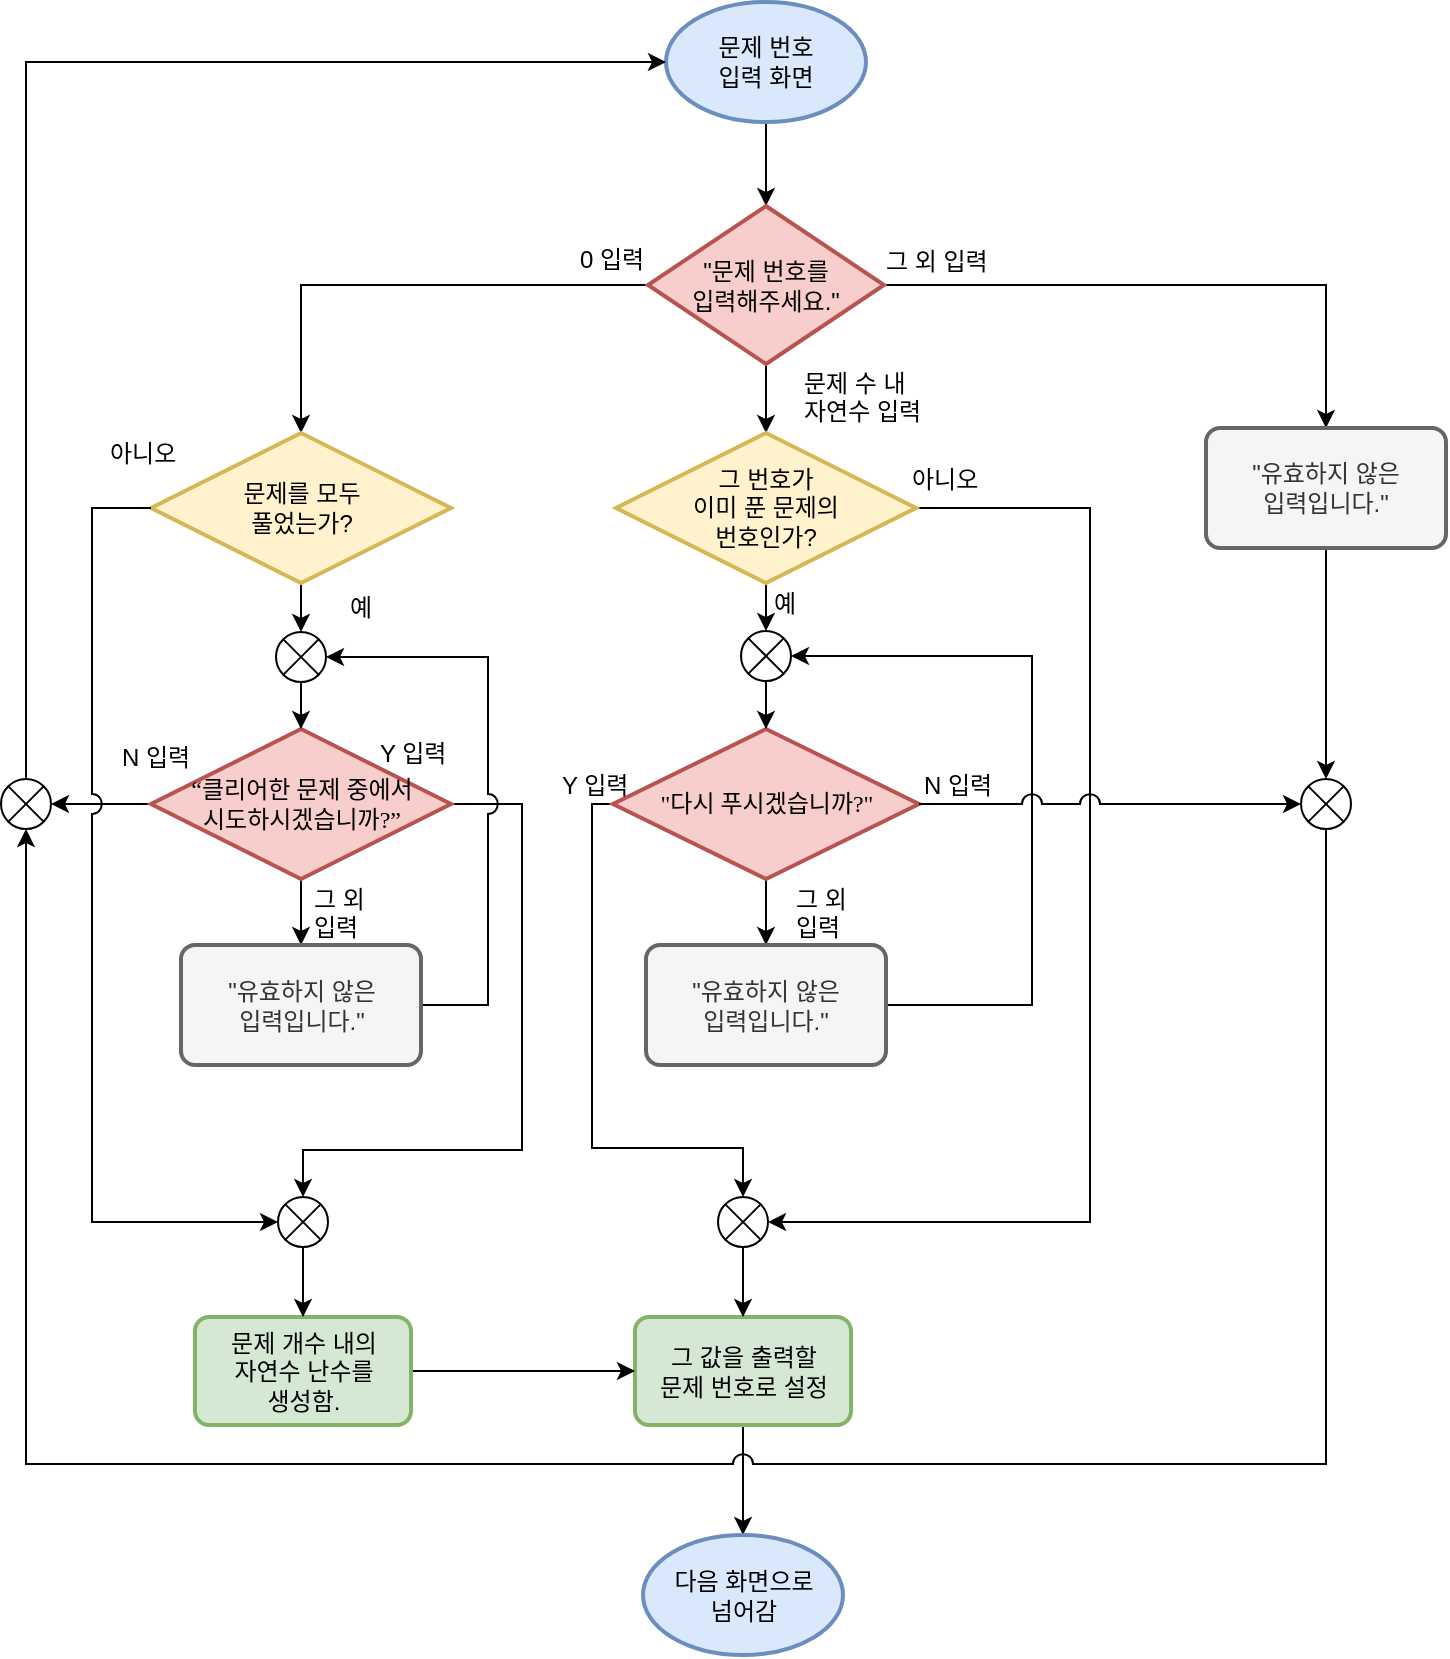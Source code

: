 <mxfile version="12.2.6" type="device" pages="1"><diagram id="zUIDfW_aNS32sDF3biS6" name="Page-1"><mxGraphModel dx="1408" dy="731" grid="0" gridSize="10" guides="1" tooltips="1" connect="1" arrows="1" fold="1" page="1" pageScale="1" pageWidth="827" pageHeight="1169" math="0" shadow="0"><root><mxCell id="0"/><mxCell id="1" parent="0"/><mxCell id="T-ZbVb0FzVxOgeQ3DfPY-1" style="edgeStyle=orthogonalEdgeStyle;rounded=0;orthogonalLoop=1;jettySize=auto;html=1;exitX=0.5;exitY=1;exitDx=0;exitDy=0;exitPerimeter=0;entryX=0.5;entryY=0;entryDx=0;entryDy=0;entryPerimeter=0;" parent="1" source="eAGagxMjxmNpxhg_Pr0M-3" target="eAGagxMjxmNpxhg_Pr0M-5" edge="1"><mxGeometry relative="1" as="geometry"/></mxCell><mxCell id="eAGagxMjxmNpxhg_Pr0M-3" value="문제 번호&lt;br&gt;입력 화면" style="strokeWidth=2;html=1;shape=mxgraph.flowchart.start_1;whiteSpace=wrap;fillColor=#dae8fc;strokeColor=#6c8ebf;" parent="1" vertex="1"><mxGeometry x="363" y="131" width="100" height="60" as="geometry"/></mxCell><mxCell id="eAGagxMjxmNpxhg_Pr0M-12" style="edgeStyle=orthogonalEdgeStyle;rounded=0;orthogonalLoop=1;jettySize=auto;html=1;exitX=0.5;exitY=1;exitDx=0;exitDy=0;exitPerimeter=0;entryX=0.5;entryY=0;entryDx=0;entryDy=0;entryPerimeter=0;" parent="1" source="eAGagxMjxmNpxhg_Pr0M-5" target="eAGagxMjxmNpxhg_Pr0M-9" edge="1"><mxGeometry relative="1" as="geometry"/></mxCell><mxCell id="eAGagxMjxmNpxhg_Pr0M-13" style="edgeStyle=orthogonalEdgeStyle;rounded=0;orthogonalLoop=1;jettySize=auto;html=1;exitX=0;exitY=0.5;exitDx=0;exitDy=0;exitPerimeter=0;entryX=0.5;entryY=0;entryDx=0;entryDy=0;entryPerimeter=0;" parent="1" source="eAGagxMjxmNpxhg_Pr0M-5" target="eAGagxMjxmNpxhg_Pr0M-8" edge="1"><mxGeometry relative="1" as="geometry"/></mxCell><mxCell id="eAGagxMjxmNpxhg_Pr0M-43" style="edgeStyle=orthogonalEdgeStyle;rounded=0;orthogonalLoop=1;jettySize=auto;html=1;exitX=1;exitY=0.5;exitDx=0;exitDy=0;exitPerimeter=0;entryX=0.5;entryY=0;entryDx=0;entryDy=0;" parent="1" source="eAGagxMjxmNpxhg_Pr0M-5" target="eAGagxMjxmNpxhg_Pr0M-11" edge="1"><mxGeometry relative="1" as="geometry"/></mxCell><mxCell id="eAGagxMjxmNpxhg_Pr0M-5" value="&quot;문제 번호를&lt;br&gt;입력해주세요.&quot;" style="strokeWidth=2;html=1;shape=mxgraph.flowchart.decision;whiteSpace=wrap;fillColor=#f8cecc;strokeColor=#b85450;" parent="1" vertex="1"><mxGeometry x="354" y="233" width="118" height="79" as="geometry"/></mxCell><mxCell id="eAGagxMjxmNpxhg_Pr0M-52" style="edgeStyle=orthogonalEdgeStyle;rounded=0;jumpStyle=arc;orthogonalLoop=1;jettySize=auto;html=1;exitX=0.5;exitY=1;exitDx=0;exitDy=0;entryX=0.5;entryY=0;entryDx=0;entryDy=0;entryPerimeter=0;" parent="1" source="eAGagxMjxmNpxhg_Pr0M-7" target="eAGagxMjxmNpxhg_Pr0M-51" edge="1"><mxGeometry relative="1" as="geometry"/></mxCell><mxCell id="eAGagxMjxmNpxhg_Pr0M-7" value="그 값을 출력할&lt;br&gt;문제 번호로 설정" style="rounded=1;whiteSpace=wrap;html=1;absoluteArcSize=1;arcSize=14;strokeWidth=2;fillColor=#d5e8d4;strokeColor=#82b366;" parent="1" vertex="1"><mxGeometry x="347.5" y="788.5" width="108" height="54" as="geometry"/></mxCell><mxCell id="A9Jl6_mbnhtjn7ZhdtqK-3" style="edgeStyle=orthogonalEdgeStyle;rounded=0;orthogonalLoop=1;jettySize=auto;html=1;exitX=0.5;exitY=1;exitDx=0;exitDy=0;exitPerimeter=0;entryX=0.5;entryY=0;entryDx=0;entryDy=0;entryPerimeter=0;" edge="1" parent="1" source="eAGagxMjxmNpxhg_Pr0M-8" target="A9Jl6_mbnhtjn7ZhdtqK-1"><mxGeometry relative="1" as="geometry"/></mxCell><mxCell id="eAGagxMjxmNpxhg_Pr0M-8" value="문제를 모두&lt;br&gt;풀었는가?" style="strokeWidth=2;html=1;shape=mxgraph.flowchart.decision;whiteSpace=wrap;fillColor=#fff2cc;strokeColor=#d6b656;" parent="1" vertex="1"><mxGeometry x="105.5" y="346.5" width="150" height="75" as="geometry"/></mxCell><mxCell id="A9Jl6_mbnhtjn7ZhdtqK-6" style="edgeStyle=orthogonalEdgeStyle;rounded=0;orthogonalLoop=1;jettySize=auto;html=1;exitX=0.5;exitY=1;exitDx=0;exitDy=0;exitPerimeter=0;entryX=0.5;entryY=0;entryDx=0;entryDy=0;entryPerimeter=0;" edge="1" parent="1" source="eAGagxMjxmNpxhg_Pr0M-9" target="A9Jl6_mbnhtjn7ZhdtqK-5"><mxGeometry relative="1" as="geometry"/></mxCell><mxCell id="A9Jl6_mbnhtjn7ZhdtqK-20" style="edgeStyle=orthogonalEdgeStyle;rounded=0;orthogonalLoop=1;jettySize=auto;html=1;exitX=1;exitY=0.5;exitDx=0;exitDy=0;exitPerimeter=0;entryX=1;entryY=0.5;entryDx=0;entryDy=0;entryPerimeter=0;" edge="1" parent="1" source="eAGagxMjxmNpxhg_Pr0M-9" target="eAGagxMjxmNpxhg_Pr0M-31"><mxGeometry relative="1" as="geometry"><Array as="points"><mxPoint x="575" y="384"/><mxPoint x="575" y="741"/></Array></mxGeometry></mxCell><mxCell id="eAGagxMjxmNpxhg_Pr0M-9" value="그 번호가&lt;br&gt;이미 푼 문제의&lt;br&gt;번호인가?" style="strokeWidth=2;html=1;shape=mxgraph.flowchart.decision;whiteSpace=wrap;fillColor=#fff2cc;strokeColor=#d6b656;" parent="1" vertex="1"><mxGeometry x="338" y="346.5" width="150" height="75" as="geometry"/></mxCell><mxCell id="eAGagxMjxmNpxhg_Pr0M-48" style="edgeStyle=orthogonalEdgeStyle;rounded=0;jumpStyle=arc;orthogonalLoop=1;jettySize=auto;html=1;exitX=0.5;exitY=1;exitDx=0;exitDy=0;entryX=0.5;entryY=0;entryDx=0;entryDy=0;entryPerimeter=0;" parent="1" source="eAGagxMjxmNpxhg_Pr0M-11" target="eAGagxMjxmNpxhg_Pr0M-46" edge="1"><mxGeometry relative="1" as="geometry"/></mxCell><mxCell id="eAGagxMjxmNpxhg_Pr0M-11" value="&quot;유효하지 않은&lt;br&gt;입력입니다.&quot;" style="rounded=1;whiteSpace=wrap;html=1;absoluteArcSize=1;arcSize=14;strokeWidth=2;fillColor=#f5f5f5;strokeColor=#666666;fontColor=#333333;" parent="1" vertex="1"><mxGeometry x="633" y="344" width="120" height="60" as="geometry"/></mxCell><mxCell id="eAGagxMjxmNpxhg_Pr0M-29" style="edgeStyle=orthogonalEdgeStyle;rounded=0;orthogonalLoop=1;jettySize=auto;html=1;exitX=0;exitY=0.5;exitDx=0;exitDy=0;exitPerimeter=0;entryX=1;entryY=0.5;entryDx=0;entryDy=0;entryPerimeter=0;" parent="1" source="eAGagxMjxmNpxhg_Pr0M-14" target="eAGagxMjxmNpxhg_Pr0M-27" edge="1"><mxGeometry relative="1" as="geometry"/></mxCell><mxCell id="A9Jl6_mbnhtjn7ZhdtqK-11" style="edgeStyle=orthogonalEdgeStyle;rounded=0;orthogonalLoop=1;jettySize=auto;html=1;exitX=0.5;exitY=1;exitDx=0;exitDy=0;exitPerimeter=0;entryX=0.5;entryY=0;entryDx=0;entryDy=0;" edge="1" parent="1" source="eAGagxMjxmNpxhg_Pr0M-14" target="A9Jl6_mbnhtjn7ZhdtqK-10"><mxGeometry relative="1" as="geometry"/></mxCell><mxCell id="A9Jl6_mbnhtjn7ZhdtqK-15" style="edgeStyle=orthogonalEdgeStyle;rounded=0;orthogonalLoop=1;jettySize=auto;html=1;exitX=1;exitY=0.5;exitDx=0;exitDy=0;exitPerimeter=0;entryX=0.5;entryY=0;entryDx=0;entryDy=0;entryPerimeter=0;" edge="1" parent="1" source="eAGagxMjxmNpxhg_Pr0M-14" target="eAGagxMjxmNpxhg_Pr0M-18"><mxGeometry relative="1" as="geometry"><Array as="points"><mxPoint x="291" y="532"/><mxPoint x="291" y="705"/><mxPoint x="181" y="705"/></Array></mxGeometry></mxCell><mxCell id="eAGagxMjxmNpxhg_Pr0M-14" value="&lt;span id=&quot;docs-internal-guid-17b9d5ad-7fff-914e-1d65-e6f308b51f35&quot;&gt;&lt;span style=&quot;font-family: &amp;#34;malgun gothic&amp;#34; ; background-color: transparent ; vertical-align: baseline ; white-space: pre-wrap&quot;&gt;&lt;font style=&quot;font-size: 12px&quot;&gt;“클리어한 문제 중에서&lt;br&gt;시도하시겠습니까?”&lt;/font&gt;&lt;/span&gt;&lt;/span&gt;" style="strokeWidth=2;html=1;shape=mxgraph.flowchart.decision;whiteSpace=wrap;fillColor=#f8cecc;strokeColor=#b85450;" parent="1" vertex="1"><mxGeometry x="105.5" y="494.5" width="150" height="75" as="geometry"/></mxCell><mxCell id="eAGagxMjxmNpxhg_Pr0M-40" style="edgeStyle=orthogonalEdgeStyle;rounded=0;orthogonalLoop=1;jettySize=auto;html=1;exitX=1;exitY=0.5;exitDx=0;exitDy=0;entryX=0;entryY=0.5;entryDx=0;entryDy=0;" parent="1" source="eAGagxMjxmNpxhg_Pr0M-15" target="eAGagxMjxmNpxhg_Pr0M-7" edge="1"><mxGeometry relative="1" as="geometry"/></mxCell><mxCell id="eAGagxMjxmNpxhg_Pr0M-15" value="문제 개수 내의&lt;br&gt;자연수 난수를&lt;br&gt;생성함." style="rounded=1;whiteSpace=wrap;html=1;absoluteArcSize=1;arcSize=14;strokeWidth=2;fillColor=#d5e8d4;strokeColor=#82b366;" parent="1" vertex="1"><mxGeometry x="127.5" y="788.5" width="108" height="54" as="geometry"/></mxCell><mxCell id="eAGagxMjxmNpxhg_Pr0M-24" style="edgeStyle=orthogonalEdgeStyle;rounded=0;orthogonalLoop=1;jettySize=auto;html=1;exitX=0.5;exitY=1;exitDx=0;exitDy=0;exitPerimeter=0;entryX=0.5;entryY=0;entryDx=0;entryDy=0;" parent="1" source="eAGagxMjxmNpxhg_Pr0M-18" target="eAGagxMjxmNpxhg_Pr0M-15" edge="1"><mxGeometry relative="1" as="geometry"/></mxCell><mxCell id="eAGagxMjxmNpxhg_Pr0M-18" value="" style="verticalLabelPosition=bottom;verticalAlign=top;html=1;shape=mxgraph.flowchart.or;" parent="1" vertex="1"><mxGeometry x="169" y="728.5" width="25" height="25" as="geometry"/></mxCell><mxCell id="eAGagxMjxmNpxhg_Pr0M-22" value="아니오" style="text;html=1;resizable=0;points=[];autosize=1;align=left;verticalAlign=top;spacingTop=-4;" parent="1" vertex="1"><mxGeometry x="82.5" y="346.5" width="46" height="14" as="geometry"/></mxCell><mxCell id="eAGagxMjxmNpxhg_Pr0M-23" value="예" style="text;html=1;resizable=0;points=[];autosize=1;align=left;verticalAlign=top;spacingTop=-4;" parent="1" vertex="1"><mxGeometry x="203" y="424" width="22" height="14" as="geometry"/></mxCell><mxCell id="eAGagxMjxmNpxhg_Pr0M-25" value="Y 입력" style="text;html=1;resizable=0;points=[];autosize=1;align=left;verticalAlign=top;spacingTop=-4;" parent="1" vertex="1"><mxGeometry x="218" y="497" width="45" height="14" as="geometry"/></mxCell><mxCell id="eAGagxMjxmNpxhg_Pr0M-28" style="edgeStyle=orthogonalEdgeStyle;rounded=0;orthogonalLoop=1;jettySize=auto;html=1;exitX=0.5;exitY=0;exitDx=0;exitDy=0;exitPerimeter=0;entryX=0;entryY=0.5;entryDx=0;entryDy=0;entryPerimeter=0;" parent="1" source="eAGagxMjxmNpxhg_Pr0M-27" target="eAGagxMjxmNpxhg_Pr0M-3" edge="1"><mxGeometry relative="1" as="geometry"/></mxCell><mxCell id="eAGagxMjxmNpxhg_Pr0M-27" value="" style="verticalLabelPosition=bottom;verticalAlign=top;html=1;shape=mxgraph.flowchart.or;" parent="1" vertex="1"><mxGeometry x="30.5" y="519.5" width="25" height="25" as="geometry"/></mxCell><mxCell id="eAGagxMjxmNpxhg_Pr0M-30" value="N 입력" style="text;html=1;resizable=0;points=[];autosize=1;align=left;verticalAlign=top;spacingTop=-4;" parent="1" vertex="1"><mxGeometry x="88.5" y="498.5" width="46" height="14" as="geometry"/></mxCell><mxCell id="eAGagxMjxmNpxhg_Pr0M-35" style="edgeStyle=orthogonalEdgeStyle;rounded=0;orthogonalLoop=1;jettySize=auto;html=1;exitX=0.5;exitY=1;exitDx=0;exitDy=0;exitPerimeter=0;" parent="1" source="eAGagxMjxmNpxhg_Pr0M-31" target="eAGagxMjxmNpxhg_Pr0M-7" edge="1"><mxGeometry relative="1" as="geometry"/></mxCell><mxCell id="eAGagxMjxmNpxhg_Pr0M-31" value="" style="verticalLabelPosition=bottom;verticalAlign=top;html=1;shape=mxgraph.flowchart.or;" parent="1" vertex="1"><mxGeometry x="389" y="728.5" width="25" height="25" as="geometry"/></mxCell><mxCell id="A9Jl6_mbnhtjn7ZhdtqK-13" style="edgeStyle=orthogonalEdgeStyle;rounded=0;orthogonalLoop=1;jettySize=auto;html=1;exitX=0.5;exitY=1;exitDx=0;exitDy=0;exitPerimeter=0;entryX=0.5;entryY=0;entryDx=0;entryDy=0;" edge="1" parent="1" source="eAGagxMjxmNpxhg_Pr0M-32" target="A9Jl6_mbnhtjn7ZhdtqK-9"><mxGeometry relative="1" as="geometry"/></mxCell><mxCell id="A9Jl6_mbnhtjn7ZhdtqK-16" style="edgeStyle=orthogonalEdgeStyle;rounded=0;orthogonalLoop=1;jettySize=auto;html=1;exitX=0;exitY=0.5;exitDx=0;exitDy=0;exitPerimeter=0;entryX=0.5;entryY=0;entryDx=0;entryDy=0;entryPerimeter=0;" edge="1" parent="1" source="eAGagxMjxmNpxhg_Pr0M-32" target="eAGagxMjxmNpxhg_Pr0M-31"><mxGeometry relative="1" as="geometry"><Array as="points"><mxPoint x="326" y="532"/><mxPoint x="326" y="704"/><mxPoint x="401" y="704"/></Array></mxGeometry></mxCell><mxCell id="eAGagxMjxmNpxhg_Pr0M-32" value="&lt;span id=&quot;docs-internal-guid-74f08bc0-7fff-af83-f4a4-70076afe956d&quot;&gt;&lt;span style=&quot;font-family: &amp;#34;malgun gothic&amp;#34; ; background-color: transparent ; vertical-align: baseline ; white-space: pre-wrap&quot;&gt;&lt;font style=&quot;font-size: 12px&quot;&gt;&quot;다시 푸시겠습니까?&quot;&lt;/font&gt;&lt;/span&gt;&lt;/span&gt;" style="strokeWidth=2;html=1;shape=mxgraph.flowchart.decision;whiteSpace=wrap;fillColor=#f8cecc;strokeColor=#b85450;" parent="1" vertex="1"><mxGeometry x="336.5" y="494.5" width="153" height="75" as="geometry"/></mxCell><mxCell id="eAGagxMjxmNpxhg_Pr0M-37" value="아니오" style="text;html=1;resizable=0;points=[];autosize=1;align=left;verticalAlign=top;spacingTop=-4;" parent="1" vertex="1"><mxGeometry x="484" y="360" width="46" height="14" as="geometry"/></mxCell><mxCell id="eAGagxMjxmNpxhg_Pr0M-38" value="예" style="text;html=1;resizable=0;points=[];autosize=1;align=left;verticalAlign=top;spacingTop=-4;" parent="1" vertex="1"><mxGeometry x="415" y="421.5" width="22" height="14" as="geometry"/></mxCell><mxCell id="eAGagxMjxmNpxhg_Pr0M-39" value="Y 입력" style="text;html=1;resizable=0;points=[];autosize=1;align=left;verticalAlign=top;spacingTop=-4;" parent="1" vertex="1"><mxGeometry x="309" y="512.5" width="45" height="14" as="geometry"/></mxCell><mxCell id="eAGagxMjxmNpxhg_Pr0M-41" value="0 입력" style="text;html=1;resizable=0;points=[];autosize=1;align=left;verticalAlign=top;spacingTop=-4;" parent="1" vertex="1"><mxGeometry x="318" y="250" width="44" height="14" as="geometry"/></mxCell><mxCell id="eAGagxMjxmNpxhg_Pr0M-42" value="문제 수 내&lt;br&gt;자연수 입력" style="text;html=1;resizable=0;points=[];autosize=1;align=left;verticalAlign=top;spacingTop=-4;" parent="1" vertex="1"><mxGeometry x="430" y="312" width="73" height="28" as="geometry"/></mxCell><mxCell id="eAGagxMjxmNpxhg_Pr0M-44" value="그 외 입력" style="text;html=1;resizable=0;points=[];autosize=1;align=left;verticalAlign=top;spacingTop=-4;" parent="1" vertex="1"><mxGeometry x="471" y="251" width="65" height="14" as="geometry"/></mxCell><mxCell id="eAGagxMjxmNpxhg_Pr0M-49" style="edgeStyle=orthogonalEdgeStyle;rounded=0;jumpStyle=arc;orthogonalLoop=1;jettySize=auto;html=1;exitX=0.5;exitY=1;exitDx=0;exitDy=0;exitPerimeter=0;entryX=0.5;entryY=1;entryDx=0;entryDy=0;entryPerimeter=0;jumpSize=10;" parent="1" source="eAGagxMjxmNpxhg_Pr0M-46" target="eAGagxMjxmNpxhg_Pr0M-27" edge="1"><mxGeometry relative="1" as="geometry"><Array as="points"><mxPoint x="693" y="862"/><mxPoint x="43" y="862"/></Array></mxGeometry></mxCell><mxCell id="eAGagxMjxmNpxhg_Pr0M-46" value="" style="verticalLabelPosition=bottom;verticalAlign=top;html=1;shape=mxgraph.flowchart.or;" parent="1" vertex="1"><mxGeometry x="680.5" y="519.5" width="25" height="25" as="geometry"/></mxCell><mxCell id="eAGagxMjxmNpxhg_Pr0M-51" value="다음 화면으로&lt;br&gt;넘어감" style="strokeWidth=2;html=1;shape=mxgraph.flowchart.start_1;whiteSpace=wrap;fillColor=#dae8fc;strokeColor=#6c8ebf;" parent="1" vertex="1"><mxGeometry x="351.5" y="897.5" width="100" height="60" as="geometry"/></mxCell><mxCell id="eAGagxMjxmNpxhg_Pr0M-53" value="N 입력" style="text;html=1;resizable=0;points=[];autosize=1;align=left;verticalAlign=top;spacingTop=-4;" parent="1" vertex="1"><mxGeometry x="489.5" y="512.5" width="46" height="14" as="geometry"/></mxCell><mxCell id="A9Jl6_mbnhtjn7ZhdtqK-4" style="edgeStyle=orthogonalEdgeStyle;rounded=0;orthogonalLoop=1;jettySize=auto;html=1;exitX=0.5;exitY=1;exitDx=0;exitDy=0;exitPerimeter=0;entryX=0.5;entryY=0;entryDx=0;entryDy=0;entryPerimeter=0;" edge="1" parent="1" source="A9Jl6_mbnhtjn7ZhdtqK-1" target="eAGagxMjxmNpxhg_Pr0M-14"><mxGeometry relative="1" as="geometry"/></mxCell><mxCell id="A9Jl6_mbnhtjn7ZhdtqK-1" value="" style="verticalLabelPosition=bottom;verticalAlign=top;html=1;shape=mxgraph.flowchart.or;" vertex="1" parent="1"><mxGeometry x="168" y="446" width="25" height="25" as="geometry"/></mxCell><mxCell id="A9Jl6_mbnhtjn7ZhdtqK-7" style="edgeStyle=orthogonalEdgeStyle;rounded=0;orthogonalLoop=1;jettySize=auto;html=1;exitX=0.5;exitY=1;exitDx=0;exitDy=0;exitPerimeter=0;entryX=0.5;entryY=0;entryDx=0;entryDy=0;entryPerimeter=0;" edge="1" parent="1" source="A9Jl6_mbnhtjn7ZhdtqK-5" target="eAGagxMjxmNpxhg_Pr0M-32"><mxGeometry relative="1" as="geometry"/></mxCell><mxCell id="A9Jl6_mbnhtjn7ZhdtqK-5" value="" style="verticalLabelPosition=bottom;verticalAlign=top;html=1;shape=mxgraph.flowchart.or;" vertex="1" parent="1"><mxGeometry x="400.5" y="445.5" width="25" height="25" as="geometry"/></mxCell><mxCell id="A9Jl6_mbnhtjn7ZhdtqK-14" style="edgeStyle=orthogonalEdgeStyle;rounded=0;orthogonalLoop=1;jettySize=auto;html=1;exitX=1;exitY=0.5;exitDx=0;exitDy=0;entryX=1;entryY=0.5;entryDx=0;entryDy=0;entryPerimeter=0;" edge="1" parent="1" source="A9Jl6_mbnhtjn7ZhdtqK-9" target="A9Jl6_mbnhtjn7ZhdtqK-5"><mxGeometry relative="1" as="geometry"><Array as="points"><mxPoint x="546" y="633"/><mxPoint x="546" y="458"/></Array></mxGeometry></mxCell><mxCell id="A9Jl6_mbnhtjn7ZhdtqK-9" value="&quot;유효하지 않은&lt;br&gt;입력입니다.&quot;" style="rounded=1;whiteSpace=wrap;html=1;absoluteArcSize=1;arcSize=14;strokeWidth=2;fillColor=#f5f5f5;strokeColor=#666666;fontColor=#333333;" vertex="1" parent="1"><mxGeometry x="353" y="602.5" width="120" height="60" as="geometry"/></mxCell><mxCell id="A9Jl6_mbnhtjn7ZhdtqK-12" style="edgeStyle=orthogonalEdgeStyle;rounded=0;orthogonalLoop=1;jettySize=auto;html=1;exitX=1;exitY=0.5;exitDx=0;exitDy=0;entryX=1;entryY=0.5;entryDx=0;entryDy=0;entryPerimeter=0;jumpStyle=arc;jumpSize=10;" edge="1" parent="1" source="A9Jl6_mbnhtjn7ZhdtqK-10" target="A9Jl6_mbnhtjn7ZhdtqK-1"><mxGeometry relative="1" as="geometry"><Array as="points"><mxPoint x="274" y="633"/><mxPoint x="274" y="459"/></Array></mxGeometry></mxCell><mxCell id="A9Jl6_mbnhtjn7ZhdtqK-10" value="&quot;유효하지 않은&lt;br&gt;입력입니다.&quot;" style="rounded=1;whiteSpace=wrap;html=1;absoluteArcSize=1;arcSize=14;strokeWidth=2;fillColor=#f5f5f5;strokeColor=#666666;fontColor=#333333;" vertex="1" parent="1"><mxGeometry x="120.5" y="602.5" width="120" height="60" as="geometry"/></mxCell><mxCell id="eAGagxMjxmNpxhg_Pr0M-47" style="edgeStyle=orthogonalEdgeStyle;rounded=0;orthogonalLoop=1;jettySize=auto;html=1;exitX=1;exitY=0.5;exitDx=0;exitDy=0;exitPerimeter=0;entryX=0;entryY=0.5;entryDx=0;entryDy=0;entryPerimeter=0;jumpStyle=arc;jumpSize=10;" parent="1" source="eAGagxMjxmNpxhg_Pr0M-32" target="eAGagxMjxmNpxhg_Pr0M-46" edge="1"><mxGeometry relative="1" as="geometry"/></mxCell><mxCell id="A9Jl6_mbnhtjn7ZhdtqK-17" value="그 외&lt;br&gt;입력" style="text;html=1;resizable=0;points=[];autosize=1;align=left;verticalAlign=top;spacingTop=-4;" vertex="1" parent="1"><mxGeometry x="184.5" y="569.5" width="37" height="28" as="geometry"/></mxCell><mxCell id="A9Jl6_mbnhtjn7ZhdtqK-18" value="그 외&lt;br&gt;입력" style="text;html=1;resizable=0;points=[];autosize=1;align=left;verticalAlign=top;spacingTop=-4;" vertex="1" parent="1"><mxGeometry x="425.5" y="569.5" width="37" height="28" as="geometry"/></mxCell><mxCell id="A9Jl6_mbnhtjn7ZhdtqK-21" style="edgeStyle=orthogonalEdgeStyle;rounded=0;orthogonalLoop=1;jettySize=auto;html=1;exitX=0;exitY=0.5;exitDx=0;exitDy=0;exitPerimeter=0;entryX=0;entryY=0.5;entryDx=0;entryDy=0;entryPerimeter=0;jumpStyle=arc;jumpSize=10;" edge="1" parent="1" source="eAGagxMjxmNpxhg_Pr0M-8" target="eAGagxMjxmNpxhg_Pr0M-18"><mxGeometry relative="1" as="geometry"><Array as="points"><mxPoint x="76" y="384"/><mxPoint x="76" y="741"/></Array></mxGeometry></mxCell></root></mxGraphModel></diagram></mxfile>